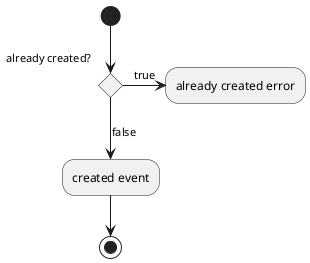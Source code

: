 @startuml create

(*) --> if "already created?" then
  ->[true] "already created error"
else
  -->[false] "created event"
  --> (*)
endif

@enduml
